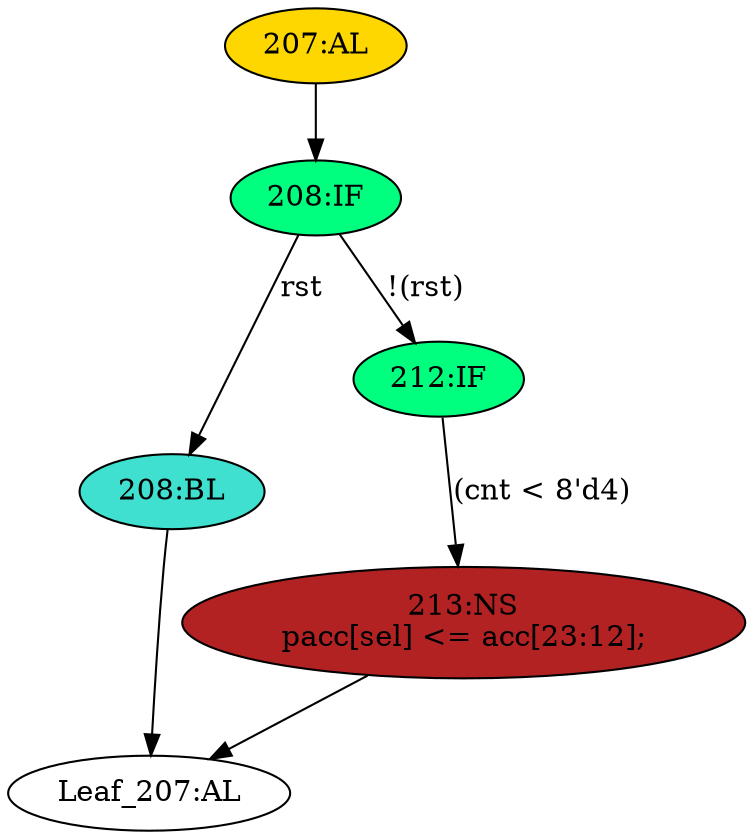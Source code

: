 strict digraph "" {
	node [label="\N"];
	"208:BL"	 [ast="<pyverilog.vparser.ast.Block object at 0x7f5d489c5650>",
		fillcolor=turquoise,
		label="208:BL",
		statements="[]",
		style=filled,
		typ=Block];
	"Leaf_207:AL"	 [def_var="['pacc']",
		label="Leaf_207:AL"];
	"208:BL" -> "Leaf_207:AL"	 [cond="[]",
		lineno=None];
	"212:IF"	 [ast="<pyverilog.vparser.ast.IfStatement object at 0x7f5d489c5b50>",
		fillcolor=springgreen,
		label="212:IF",
		statements="[]",
		style=filled,
		typ=IfStatement];
	"213:NS"	 [ast="<pyverilog.vparser.ast.NonblockingSubstitution object at 0x7f5d489c5c10>",
		fillcolor=firebrick,
		label="213:NS
pacc[sel] <= acc[23:12];",
		statements="[<pyverilog.vparser.ast.NonblockingSubstitution object at 0x7f5d489c5c10>]",
		style=filled,
		typ=NonblockingSubstitution];
	"212:IF" -> "213:NS"	 [cond="['cnt']",
		label="(cnt < 8'd4)",
		lineno=212];
	"208:IF"	 [ast="<pyverilog.vparser.ast.IfStatement object at 0x7f5d489c5f10>",
		fillcolor=springgreen,
		label="208:IF",
		statements="[]",
		style=filled,
		typ=IfStatement];
	"208:IF" -> "208:BL"	 [cond="['rst']",
		label=rst,
		lineno=208];
	"208:IF" -> "212:IF"	 [cond="['rst']",
		label="!(rst)",
		lineno=208];
	"207:AL"	 [ast="<pyverilog.vparser.ast.Always object at 0x7f5d489c5f90>",
		clk_sens=True,
		fillcolor=gold,
		label="207:AL",
		sens="['clk']",
		statements="[]",
		style=filled,
		typ=Always,
		use_var="['rst', 'acc', 'cnt']"];
	"207:AL" -> "208:IF"	 [cond="[]",
		lineno=None];
	"213:NS" -> "Leaf_207:AL"	 [cond="[]",
		lineno=None];
}
